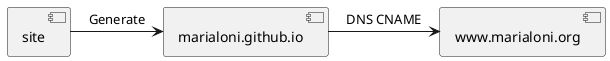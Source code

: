 @startuml
[site]
[marialoni.github.io]
[www.marialoni.org]

site -> marialoni.github.io : Generate
marialoni.github.io -> www.marialoni.org : DNS CNAME
@enduml
